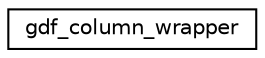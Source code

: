 digraph "Graphical Class Hierarchy"
{
 // LATEX_PDF_SIZE
  edge [fontname="Helvetica",fontsize="10",labelfontname="Helvetica",labelfontsize="10"];
  node [fontname="Helvetica",fontsize="10",shape=record];
  rankdir="LR";
  Node0 [label="gdf_column_wrapper",height=0.2,width=0.4,color="black", fillcolor="white", style="filled",URL="$classgdf__column__wrapper.html",tooltip="A helper class that wraps a gdf_column and any associated memory."];
}
